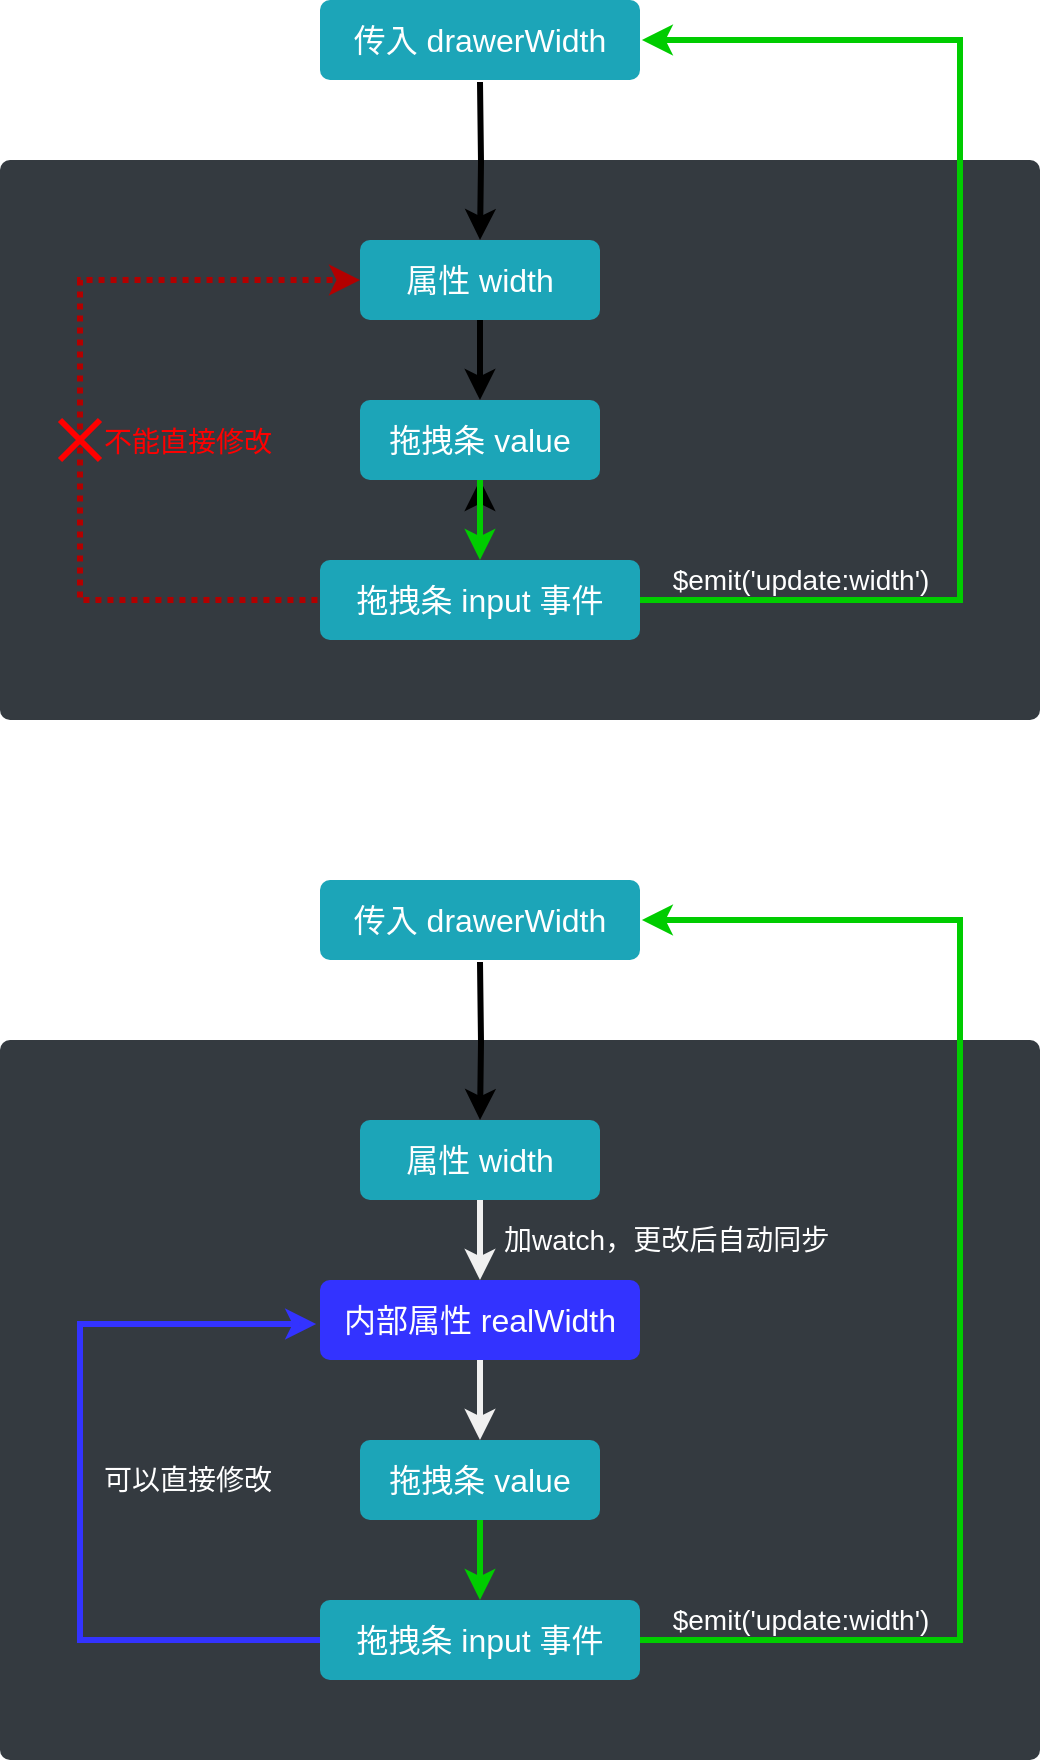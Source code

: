 <mxfile>
    <diagram id="2o4jY-9pRoyAw8H5DcTc" name="第 1 页">
        <mxGraphModel dx="1194" dy="789" grid="1" gridSize="10" guides="1" tooltips="1" connect="1" arrows="1" fold="1" page="1" pageScale="1" pageWidth="827" pageHeight="1169" math="0" shadow="0">
            <root>
                <mxCell id="0"/>
                <mxCell id="1" parent="0"/>
                <mxCell id="14" value="MyDrawer组件" style="html=1;shadow=0;dashed=0;shape=mxgraph.bootstrap.rrect;rSize=5;strokeColor=none;strokeWidth=1;fillColor=#343A40;fontColor=#ffffff;whiteSpace=wrap;align=left;verticalAlign=bottom;spacingLeft=0;fontStyle=0;fontSize=16;spacing=5;labelPosition=center;verticalLabelPosition=top;" vertex="1" parent="1">
                    <mxGeometry x="80" y="160" width="520" height="280" as="geometry"/>
                </mxCell>
                <mxCell id="5" style="rounded=0;orthogonalLoop=1;jettySize=auto;html=1;entryX=0.5;entryY=0;entryDx=0;entryDy=0;strokeWidth=3;entryPerimeter=0;edgeStyle=orthogonalEdgeStyle;" edge="1" parent="1" target="8">
                    <mxGeometry relative="1" as="geometry">
                        <mxPoint x="320" y="121" as="sourcePoint"/>
                        <mxPoint x="320" y="200" as="targetPoint"/>
                    </mxGeometry>
                </mxCell>
                <mxCell id="20" value=":width.sync（必须）" style="edgeLabel;html=1;align=center;verticalAlign=bottom;resizable=0;points=[];fontColor=#FFFFFF;fontSize=14;labelBackgroundColor=none;" vertex="1" connectable="0" parent="5">
                    <mxGeometry x="-0.373" relative="1" as="geometry">
                        <mxPoint x="70" y="14" as="offset"/>
                    </mxGeometry>
                </mxCell>
                <mxCell id="8" value="属性&amp;nbsp;width" style="html=1;shadow=0;dashed=0;shape=mxgraph.bootstrap.rrect;rSize=5;strokeColor=none;strokeWidth=1;fillColor=#1CA5B8;fontColor=#FFFFFF;whiteSpace=wrap;align=center;verticalAlign=middle;spacingLeft=0;fontStyle=0;fontSize=16;spacing=5;" vertex="1" parent="1">
                    <mxGeometry x="260" y="200" width="120" height="40" as="geometry"/>
                </mxCell>
                <mxCell id="12" style="edgeStyle=orthogonalEdgeStyle;rounded=0;orthogonalLoop=1;jettySize=auto;html=1;fillColor=#e51400;strokeColor=#B20000;strokeWidth=3;dashed=1;dashPattern=1 1;entryX=0;entryY=0.5;entryDx=0;entryDy=0;entryPerimeter=0;exitX=-0.008;exitY=0.5;exitDx=0;exitDy=0;exitPerimeter=0;" edge="1" parent="1" source="62" target="8">
                    <mxGeometry relative="1" as="geometry">
                        <mxPoint x="240" y="420" as="sourcePoint"/>
                        <mxPoint x="292" y="240" as="targetPoint"/>
                        <Array as="points">
                            <mxPoint x="120" y="380"/>
                            <mxPoint x="120" y="220"/>
                        </Array>
                    </mxGeometry>
                </mxCell>
                <mxCell id="11" value="不能直接修改" style="shape=umlDestroy;fillColor=none;strokeColor=#FF0000;strokeWidth=3;align=left;labelPosition=right;verticalLabelPosition=middle;verticalAlign=middle;fontColor=#FF0000;fontSize=14;" vertex="1" parent="1">
                    <mxGeometry x="110" y="290" width="20" height="20" as="geometry"/>
                </mxCell>
                <mxCell id="16" value="" style="edgeStyle=orthogonalEdgeStyle;rounded=0;orthogonalLoop=1;jettySize=auto;html=1;strokeWidth=3;fontSize=14;align=left;labelPosition=right;verticalLabelPosition=middle;verticalAlign=middle;labelBackgroundColor=none;entryX=0.5;entryY=0;entryDx=0;entryDy=0;" edge="1" parent="1" source="61">
                    <mxGeometry x="-0.013" y="10" relative="1" as="geometry">
                        <mxPoint x="340" y="241" as="sourcePoint"/>
                        <mxPoint x="320" y="320" as="targetPoint"/>
                        <mxPoint as="offset"/>
                    </mxGeometry>
                </mxCell>
                <mxCell id="18" style="edgeStyle=orthogonalEdgeStyle;rounded=0;orthogonalLoop=1;jettySize=auto;html=1;entryX=1.006;entryY=0.5;entryDx=0;entryDy=0;strokeWidth=3;strokeColor=#00CC00;entryPerimeter=0;exitX=1;exitY=0.5;exitDx=0;exitDy=0;exitPerimeter=0;" edge="1" parent="1" source="62" target="58">
                    <mxGeometry relative="1" as="geometry">
                        <mxPoint x="380" y="340" as="sourcePoint"/>
                        <mxPoint x="400" y="100" as="targetPoint"/>
                        <Array as="points">
                            <mxPoint x="560" y="380"/>
                            <mxPoint x="560" y="100"/>
                        </Array>
                    </mxGeometry>
                </mxCell>
                <mxCell id="21" value="$emit('update:width')" style="edgeLabel;html=1;align=center;verticalAlign=bottom;resizable=0;points=[];fontSize=14;fontColor=#FFFFFF;labelBackgroundColor=none;" vertex="1" connectable="0" parent="18">
                    <mxGeometry x="-0.703" y="-2" relative="1" as="geometry">
                        <mxPoint x="-9" y="-2" as="offset"/>
                    </mxGeometry>
                </mxCell>
                <mxCell id="58" value="传入 drawerWidth" style="html=1;shadow=0;dashed=0;shape=mxgraph.bootstrap.rrect;rSize=5;strokeColor=none;strokeWidth=1;fillColor=#1CA5B8;fontColor=#FFFFFF;whiteSpace=wrap;align=center;verticalAlign=middle;spacingLeft=0;fontStyle=0;fontSize=16;spacing=5;" vertex="1" parent="1">
                    <mxGeometry x="240" y="80" width="160" height="40" as="geometry"/>
                </mxCell>
                <mxCell id="64" value="" style="edgeStyle=orthogonalEdgeStyle;rounded=0;orthogonalLoop=1;jettySize=auto;html=1;labelBackgroundColor=#2a2a2a;strokeColor=#00CC00;strokeWidth=3;fontSize=11;fontColor=#f0f0f0;align=center;" edge="1" parent="1" source="61" target="62">
                    <mxGeometry relative="1" as="geometry"/>
                </mxCell>
                <mxCell id="62" value="拖拽条 input 事件" style="html=1;shadow=0;dashed=0;shape=mxgraph.bootstrap.rrect;rSize=5;strokeColor=none;strokeWidth=1;fillColor=#1CA5B8;fontColor=#FFFFFF;whiteSpace=wrap;align=center;verticalAlign=middle;spacingLeft=0;fontStyle=0;fontSize=16;spacing=5;" vertex="1" parent="1">
                    <mxGeometry x="240" y="360" width="160" height="40" as="geometry"/>
                </mxCell>
                <mxCell id="61" value="拖拽条&amp;nbsp;value" style="html=1;shadow=0;dashed=0;shape=mxgraph.bootstrap.rrect;rSize=5;strokeColor=none;strokeWidth=1;fillColor=#1CA5B8;fontColor=#FFFFFF;whiteSpace=wrap;align=center;verticalAlign=middle;spacingLeft=0;fontStyle=0;fontSize=16;spacing=5;" vertex="1" parent="1">
                    <mxGeometry x="260" y="280" width="120" height="40" as="geometry"/>
                </mxCell>
                <mxCell id="65" value="" style="edgeStyle=orthogonalEdgeStyle;rounded=0;orthogonalLoop=1;jettySize=auto;html=1;strokeWidth=3;fontSize=14;align=left;labelPosition=right;verticalLabelPosition=middle;verticalAlign=middle;labelBackgroundColor=none;entryX=0.5;entryY=0;entryDx=0;entryDy=0;" edge="1" parent="1" source="8" target="61">
                    <mxGeometry x="-0.013" y="10" relative="1" as="geometry">
                        <mxPoint x="320" y="240" as="sourcePoint"/>
                        <mxPoint x="320" y="320" as="targetPoint"/>
                        <mxPoint as="offset"/>
                    </mxGeometry>
                </mxCell>
                <mxCell id="66" value="MyDrawer组件" style="html=1;shadow=0;dashed=0;shape=mxgraph.bootstrap.rrect;rSize=5;strokeColor=none;strokeWidth=1;fillColor=#343A40;fontColor=#ffffff;whiteSpace=wrap;align=left;verticalAlign=bottom;spacingLeft=0;fontStyle=0;fontSize=16;spacing=5;labelPosition=center;verticalLabelPosition=top;" vertex="1" parent="1">
                    <mxGeometry x="80" y="600" width="520" height="360" as="geometry"/>
                </mxCell>
                <mxCell id="67" style="rounded=0;orthogonalLoop=1;jettySize=auto;html=1;entryX=0.5;entryY=0;entryDx=0;entryDy=0;strokeWidth=3;entryPerimeter=0;edgeStyle=orthogonalEdgeStyle;" edge="1" parent="1" target="69">
                    <mxGeometry relative="1" as="geometry">
                        <mxPoint x="320" y="561" as="sourcePoint"/>
                        <mxPoint x="320" y="640" as="targetPoint"/>
                    </mxGeometry>
                </mxCell>
                <mxCell id="68" value=":width.sync（非必须）" style="edgeLabel;html=1;align=center;verticalAlign=bottom;resizable=0;points=[];fontColor=#FFFFFF;fontSize=14;labelBackgroundColor=none;" vertex="1" connectable="0" parent="67">
                    <mxGeometry x="-0.373" relative="1" as="geometry">
                        <mxPoint x="75" y="14" as="offset"/>
                    </mxGeometry>
                </mxCell>
                <mxCell id="89" value="&lt;span style=&quot;color: rgb(255, 255, 255); font-family: helvetica; font-size: 14px; font-style: normal; font-weight: 400; letter-spacing: normal; text-indent: 0px; text-transform: none; word-spacing: 0px; display: inline; float: none;&quot;&gt;加watch，更改后自动同步&lt;/span&gt;" style="edgeStyle=orthogonalEdgeStyle;rounded=0;orthogonalLoop=1;jettySize=auto;html=1;labelBackgroundColor=none;strokeColor=#f0f0f0;strokeWidth=3;fontSize=11;fontColor=#f0f0f0;align=left;labelPosition=right;verticalLabelPosition=middle;verticalAlign=middle;" edge="1" parent="1" source="69" target="81">
                    <mxGeometry y="10" relative="1" as="geometry">
                        <mxPoint as="offset"/>
                    </mxGeometry>
                </mxCell>
                <mxCell id="69" value="属性&amp;nbsp;width" style="html=1;shadow=0;dashed=0;shape=mxgraph.bootstrap.rrect;rSize=5;strokeColor=none;strokeWidth=1;fillColor=#1CA5B8;fontColor=#FFFFFF;whiteSpace=wrap;align=center;verticalAlign=middle;spacingLeft=0;fontStyle=0;fontSize=16;spacing=5;" vertex="1" parent="1">
                    <mxGeometry x="260" y="640" width="120" height="40" as="geometry"/>
                </mxCell>
                <mxCell id="73" style="edgeStyle=orthogonalEdgeStyle;rounded=0;orthogonalLoop=1;jettySize=auto;html=1;entryX=1.006;entryY=0.5;entryDx=0;entryDy=0;strokeWidth=3;strokeColor=#00CC00;entryPerimeter=0;exitX=1;exitY=0.5;exitDx=0;exitDy=0;exitPerimeter=0;" edge="1" parent="1" source="77" target="75">
                    <mxGeometry relative="1" as="geometry">
                        <mxPoint x="380" y="780" as="sourcePoint"/>
                        <mxPoint x="400" y="540" as="targetPoint"/>
                        <Array as="points">
                            <mxPoint x="560" y="900"/>
                            <mxPoint x="560" y="540"/>
                        </Array>
                    </mxGeometry>
                </mxCell>
                <mxCell id="74" value="$emit('update:width')" style="edgeLabel;html=1;align=center;verticalAlign=bottom;resizable=0;points=[];fontSize=14;fontColor=#FFFFFF;labelBackgroundColor=none;" vertex="1" connectable="0" parent="73">
                    <mxGeometry x="-0.703" y="-2" relative="1" as="geometry">
                        <mxPoint x="-21" y="-2" as="offset"/>
                    </mxGeometry>
                </mxCell>
                <mxCell id="75" value="传入 drawerWidth" style="html=1;shadow=0;dashed=0;shape=mxgraph.bootstrap.rrect;rSize=5;strokeColor=none;strokeWidth=1;fillColor=#1CA5B8;fontColor=#FFFFFF;whiteSpace=wrap;align=center;verticalAlign=middle;spacingLeft=0;fontStyle=0;fontSize=16;spacing=5;" vertex="1" parent="1">
                    <mxGeometry x="240" y="520" width="160" height="40" as="geometry"/>
                </mxCell>
                <mxCell id="76" value="" style="edgeStyle=orthogonalEdgeStyle;rounded=0;orthogonalLoop=1;jettySize=auto;html=1;labelBackgroundColor=#2a2a2a;strokeColor=#00CC00;strokeWidth=3;fontSize=11;fontColor=#f0f0f0;align=center;" edge="1" parent="1" source="78" target="77">
                    <mxGeometry relative="1" as="geometry"/>
                </mxCell>
                <mxCell id="93" value="" style="edgeStyle=orthogonalEdgeStyle;rounded=0;orthogonalLoop=1;jettySize=auto;html=1;labelBackgroundColor=none;strokeWidth=3;fontSize=14;fontColor=#FFFFFF;align=left;entryX=-0.012;entryY=0.55;entryDx=0;entryDy=0;entryPerimeter=0;strokeColor=#3333FF;" edge="1" parent="1" source="77" target="81">
                    <mxGeometry relative="1" as="geometry">
                        <Array as="points">
                            <mxPoint x="120" y="900"/>
                            <mxPoint x="120" y="742"/>
                        </Array>
                    </mxGeometry>
                </mxCell>
                <mxCell id="95" value="可以直接修改" style="edgeLabel;html=1;align=left;verticalAlign=middle;resizable=0;points=[];fontSize=14;fontColor=#FFFFFF;labelBackgroundColor=none;labelPosition=right;verticalLabelPosition=middle;" vertex="1" connectable="0" parent="93">
                    <mxGeometry x="0.065" y="2" relative="1" as="geometry">
                        <mxPoint x="12" y="11" as="offset"/>
                    </mxGeometry>
                </mxCell>
                <mxCell id="77" value="拖拽条 input 事件" style="html=1;shadow=0;dashed=0;shape=mxgraph.bootstrap.rrect;rSize=5;strokeColor=none;strokeWidth=1;fillColor=#1CA5B8;fontColor=#FFFFFF;whiteSpace=wrap;align=center;verticalAlign=middle;spacingLeft=0;fontStyle=0;fontSize=16;spacing=5;" vertex="1" parent="1">
                    <mxGeometry x="240" y="880" width="160" height="40" as="geometry"/>
                </mxCell>
                <mxCell id="78" value="拖拽条&amp;nbsp;value" style="html=1;shadow=0;dashed=0;shape=mxgraph.bootstrap.rrect;rSize=5;strokeColor=none;strokeWidth=1;fillColor=#1CA5B8;fontColor=#FFFFFF;whiteSpace=wrap;align=center;verticalAlign=middle;spacingLeft=0;fontStyle=0;fontSize=16;spacing=5;" vertex="1" parent="1">
                    <mxGeometry x="260" y="800" width="120" height="40" as="geometry"/>
                </mxCell>
                <mxCell id="90" value="" style="edgeStyle=orthogonalEdgeStyle;rounded=0;orthogonalLoop=1;jettySize=auto;html=1;labelBackgroundColor=#2a2a2a;strokeColor=#f0f0f0;strokeWidth=3;fontSize=11;fontColor=#f0f0f0;align=center;" edge="1" parent="1" source="81" target="78">
                    <mxGeometry relative="1" as="geometry"/>
                </mxCell>
                <mxCell id="81" value="内部属性&amp;nbsp;realWidth" style="html=1;shadow=0;dashed=0;shape=mxgraph.bootstrap.rrect;rSize=5;strokeColor=none;strokeWidth=1;fontColor=#FFFFFF;whiteSpace=wrap;align=center;verticalAlign=middle;spacingLeft=0;fontStyle=0;fontSize=16;spacing=5;fillColor=#3333FF;" vertex="1" parent="1">
                    <mxGeometry x="240" y="720" width="160" height="40" as="geometry"/>
                </mxCell>
            </root>
        </mxGraphModel>
    </diagram>
</mxfile>
